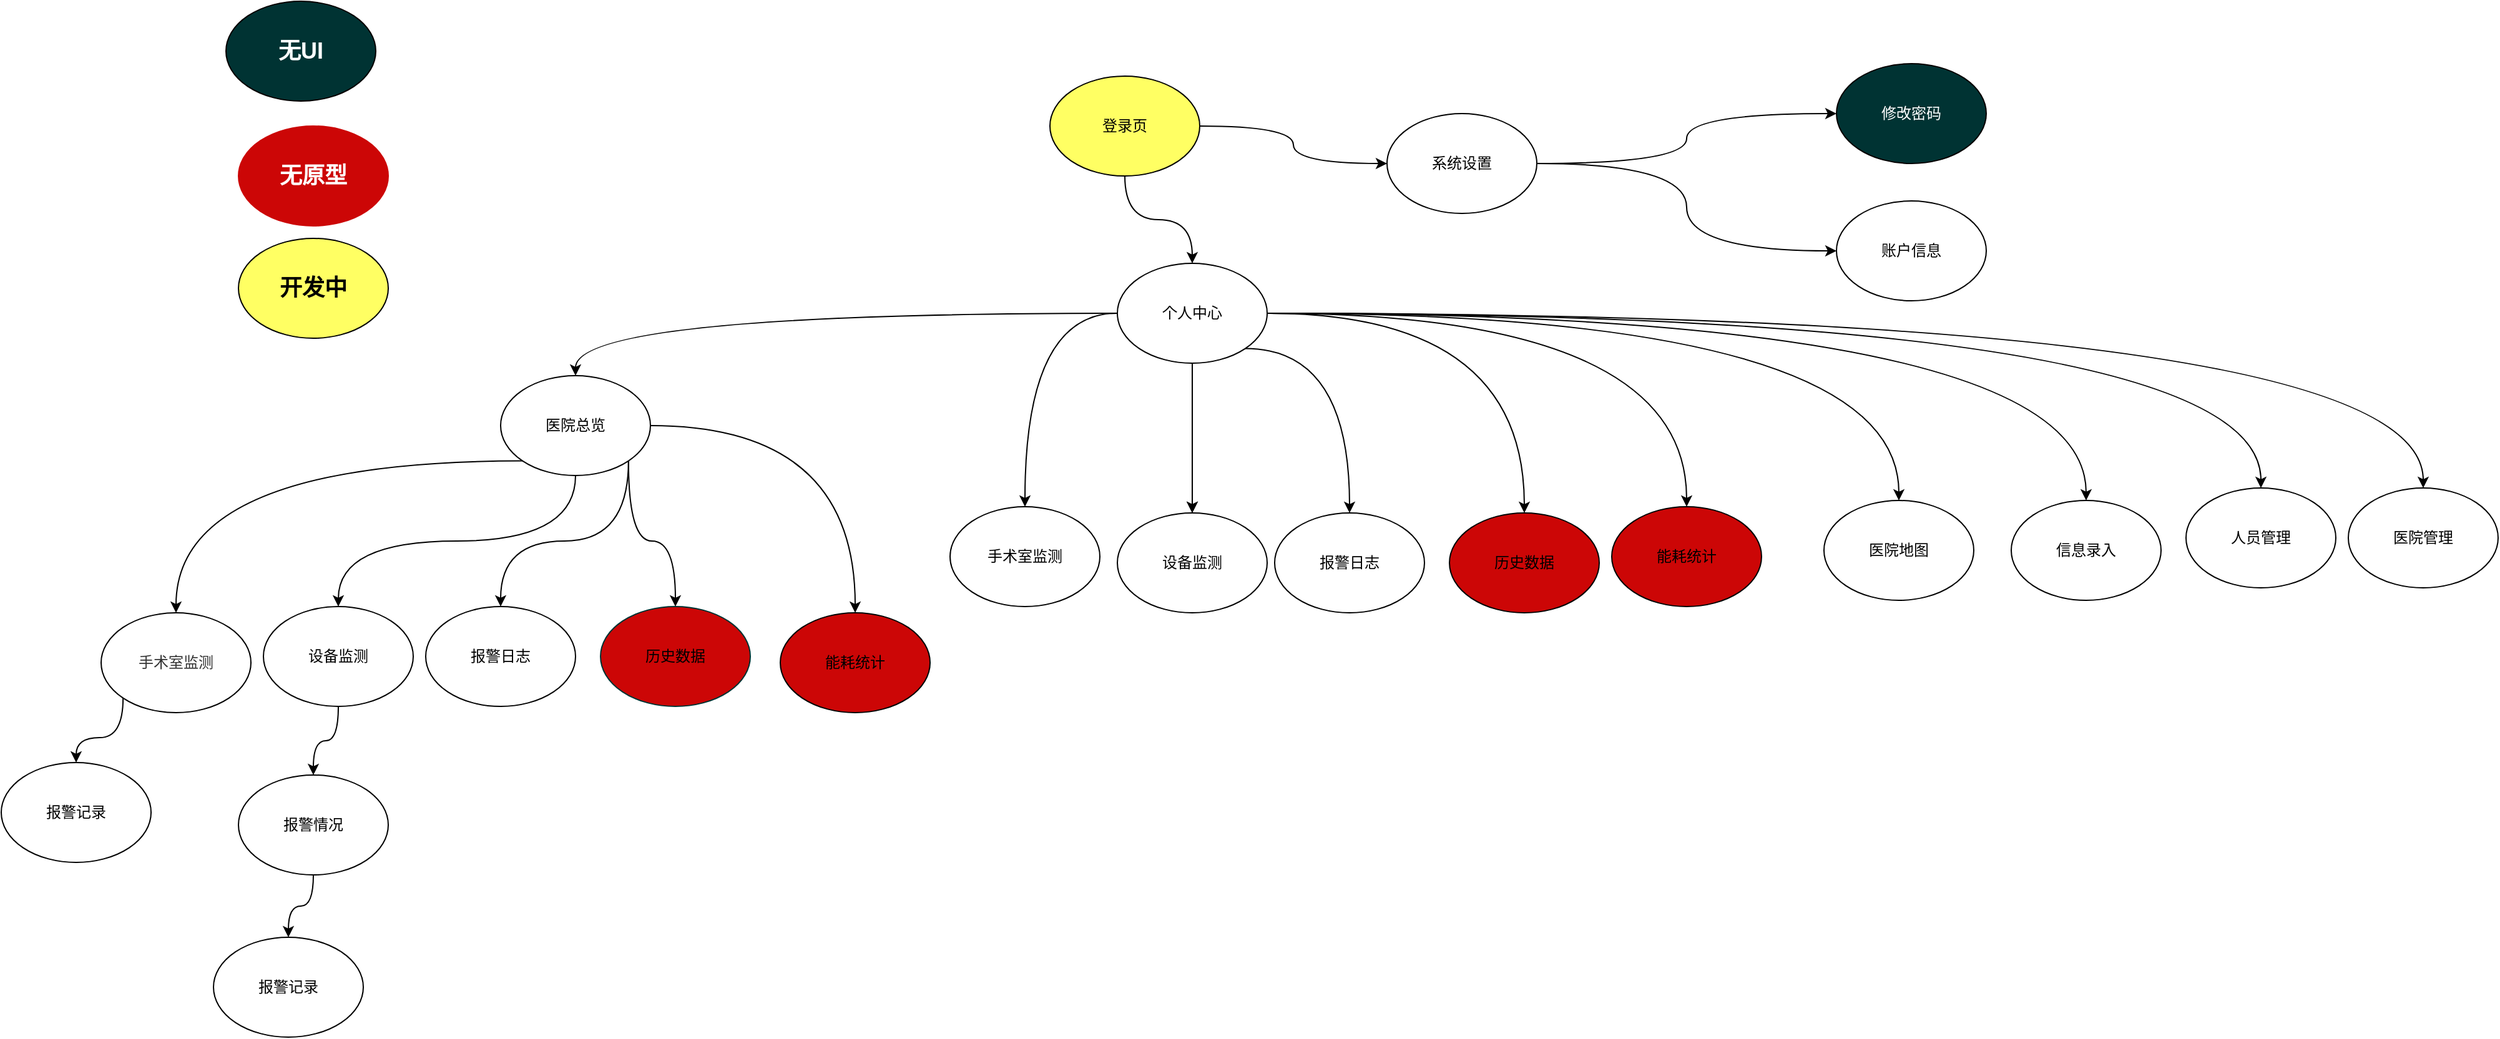 <mxfile version="24.4.8" type="github">
  <diagram name="第 1 页" id="dfqK8mmbEs_2lfWQiHWl">
    <mxGraphModel dx="2876" dy="1066" grid="1" gridSize="10" guides="1" tooltips="1" connect="1" arrows="1" fold="1" page="1" pageScale="1" pageWidth="827" pageHeight="1169" math="0" shadow="0">
      <root>
        <mxCell id="0" />
        <mxCell id="1" parent="0" />
        <mxCell id="iXKEjrRT0Iqb4kzwW5TB-9" style="edgeStyle=orthogonalEdgeStyle;curved=1;rounded=0;orthogonalLoop=1;jettySize=auto;html=1;exitX=0.5;exitY=1;exitDx=0;exitDy=0;" parent="1" source="iXKEjrRT0Iqb4kzwW5TB-1" target="iXKEjrRT0Iqb4kzwW5TB-2" edge="1">
          <mxGeometry relative="1" as="geometry" />
        </mxCell>
        <mxCell id="iXKEjrRT0Iqb4kzwW5TB-50" value="" style="edgeStyle=orthogonalEdgeStyle;curved=1;rounded=0;orthogonalLoop=1;jettySize=auto;html=1;" parent="1" source="iXKEjrRT0Iqb4kzwW5TB-1" target="iXKEjrRT0Iqb4kzwW5TB-49" edge="1">
          <mxGeometry relative="1" as="geometry" />
        </mxCell>
        <mxCell id="iXKEjrRT0Iqb4kzwW5TB-1" value="登录页" style="ellipse;whiteSpace=wrap;html=1;fillColor=#FFFF63;" parent="1" vertex="1">
          <mxGeometry x="300" y="110" width="120" height="80" as="geometry" />
        </mxCell>
        <mxCell id="iXKEjrRT0Iqb4kzwW5TB-8" style="edgeStyle=orthogonalEdgeStyle;curved=1;rounded=0;orthogonalLoop=1;jettySize=auto;html=1;exitX=0;exitY=0.5;exitDx=0;exitDy=0;entryX=0.5;entryY=0;entryDx=0;entryDy=0;" parent="1" source="iXKEjrRT0Iqb4kzwW5TB-2" target="iXKEjrRT0Iqb4kzwW5TB-4" edge="1">
          <mxGeometry relative="1" as="geometry" />
        </mxCell>
        <mxCell id="iXKEjrRT0Iqb4kzwW5TB-28" value="" style="edgeStyle=orthogonalEdgeStyle;curved=1;rounded=0;orthogonalLoop=1;jettySize=auto;html=1;" parent="1" source="iXKEjrRT0Iqb4kzwW5TB-2" target="iXKEjrRT0Iqb4kzwW5TB-27" edge="1">
          <mxGeometry relative="1" as="geometry" />
        </mxCell>
        <mxCell id="iXKEjrRT0Iqb4kzwW5TB-30" value="" style="edgeStyle=orthogonalEdgeStyle;curved=1;rounded=0;orthogonalLoop=1;jettySize=auto;html=1;" parent="1" source="iXKEjrRT0Iqb4kzwW5TB-2" target="iXKEjrRT0Iqb4kzwW5TB-29" edge="1">
          <mxGeometry relative="1" as="geometry" />
        </mxCell>
        <mxCell id="iXKEjrRT0Iqb4kzwW5TB-31" value="" style="edgeStyle=orthogonalEdgeStyle;curved=1;rounded=0;orthogonalLoop=1;jettySize=auto;html=1;" parent="1" source="iXKEjrRT0Iqb4kzwW5TB-2" target="iXKEjrRT0Iqb4kzwW5TB-29" edge="1">
          <mxGeometry relative="1" as="geometry" />
        </mxCell>
        <mxCell id="iXKEjrRT0Iqb4kzwW5TB-33" style="edgeStyle=orthogonalEdgeStyle;curved=1;rounded=0;orthogonalLoop=1;jettySize=auto;html=1;exitX=1;exitY=1;exitDx=0;exitDy=0;" parent="1" source="iXKEjrRT0Iqb4kzwW5TB-2" target="iXKEjrRT0Iqb4kzwW5TB-32" edge="1">
          <mxGeometry relative="1" as="geometry" />
        </mxCell>
        <mxCell id="iXKEjrRT0Iqb4kzwW5TB-36" style="edgeStyle=orthogonalEdgeStyle;curved=1;rounded=0;orthogonalLoop=1;jettySize=auto;html=1;exitX=1;exitY=0.5;exitDx=0;exitDy=0;" parent="1" source="iXKEjrRT0Iqb4kzwW5TB-2" target="iXKEjrRT0Iqb4kzwW5TB-34" edge="1">
          <mxGeometry relative="1" as="geometry" />
        </mxCell>
        <mxCell id="iXKEjrRT0Iqb4kzwW5TB-37" style="edgeStyle=orthogonalEdgeStyle;curved=1;rounded=0;orthogonalLoop=1;jettySize=auto;html=1;exitX=1;exitY=0.5;exitDx=0;exitDy=0;entryX=0.5;entryY=0;entryDx=0;entryDy=0;" parent="1" source="iXKEjrRT0Iqb4kzwW5TB-2" target="iXKEjrRT0Iqb4kzwW5TB-35" edge="1">
          <mxGeometry relative="1" as="geometry" />
        </mxCell>
        <mxCell id="iXKEjrRT0Iqb4kzwW5TB-39" value="" style="edgeStyle=orthogonalEdgeStyle;curved=1;rounded=0;orthogonalLoop=1;jettySize=auto;html=1;" parent="1" source="iXKEjrRT0Iqb4kzwW5TB-2" target="iXKEjrRT0Iqb4kzwW5TB-38" edge="1">
          <mxGeometry relative="1" as="geometry" />
        </mxCell>
        <mxCell id="iXKEjrRT0Iqb4kzwW5TB-41" value="" style="edgeStyle=orthogonalEdgeStyle;curved=1;rounded=0;orthogonalLoop=1;jettySize=auto;html=1;" parent="1" source="iXKEjrRT0Iqb4kzwW5TB-2" target="iXKEjrRT0Iqb4kzwW5TB-40" edge="1">
          <mxGeometry relative="1" as="geometry" />
        </mxCell>
        <mxCell id="iXKEjrRT0Iqb4kzwW5TB-44" value="" style="edgeStyle=orthogonalEdgeStyle;curved=1;rounded=0;orthogonalLoop=1;jettySize=auto;html=1;" parent="1" source="iXKEjrRT0Iqb4kzwW5TB-2" target="iXKEjrRT0Iqb4kzwW5TB-43" edge="1">
          <mxGeometry relative="1" as="geometry" />
        </mxCell>
        <mxCell id="iXKEjrRT0Iqb4kzwW5TB-46" value="" style="edgeStyle=orthogonalEdgeStyle;curved=1;rounded=0;orthogonalLoop=1;jettySize=auto;html=1;" parent="1" source="iXKEjrRT0Iqb4kzwW5TB-2" target="iXKEjrRT0Iqb4kzwW5TB-45" edge="1">
          <mxGeometry relative="1" as="geometry" />
        </mxCell>
        <mxCell id="iXKEjrRT0Iqb4kzwW5TB-2" value="个人中心" style="ellipse;whiteSpace=wrap;html=1;" parent="1" vertex="1">
          <mxGeometry x="354" y="260" width="120" height="80" as="geometry" />
        </mxCell>
        <mxCell id="iXKEjrRT0Iqb4kzwW5TB-16" style="edgeStyle=orthogonalEdgeStyle;curved=1;rounded=0;orthogonalLoop=1;jettySize=auto;html=1;exitX=0;exitY=1;exitDx=0;exitDy=0;" parent="1" source="iXKEjrRT0Iqb4kzwW5TB-4" target="iXKEjrRT0Iqb4kzwW5TB-15" edge="1">
          <mxGeometry relative="1" as="geometry" />
        </mxCell>
        <mxCell id="iXKEjrRT0Iqb4kzwW5TB-17" style="edgeStyle=orthogonalEdgeStyle;curved=1;rounded=0;orthogonalLoop=1;jettySize=auto;html=1;exitX=0.5;exitY=1;exitDx=0;exitDy=0;" parent="1" source="iXKEjrRT0Iqb4kzwW5TB-4" target="iXKEjrRT0Iqb4kzwW5TB-10" edge="1">
          <mxGeometry relative="1" as="geometry" />
        </mxCell>
        <mxCell id="iXKEjrRT0Iqb4kzwW5TB-18" style="edgeStyle=orthogonalEdgeStyle;curved=1;rounded=0;orthogonalLoop=1;jettySize=auto;html=1;exitX=1;exitY=1;exitDx=0;exitDy=0;entryX=0.5;entryY=0;entryDx=0;entryDy=0;" parent="1" source="iXKEjrRT0Iqb4kzwW5TB-4" target="iXKEjrRT0Iqb4kzwW5TB-11" edge="1">
          <mxGeometry relative="1" as="geometry" />
        </mxCell>
        <mxCell id="iXKEjrRT0Iqb4kzwW5TB-19" style="edgeStyle=orthogonalEdgeStyle;curved=1;rounded=0;orthogonalLoop=1;jettySize=auto;html=1;exitX=1;exitY=1;exitDx=0;exitDy=0;" parent="1" source="iXKEjrRT0Iqb4kzwW5TB-4" target="iXKEjrRT0Iqb4kzwW5TB-12" edge="1">
          <mxGeometry relative="1" as="geometry" />
        </mxCell>
        <mxCell id="iXKEjrRT0Iqb4kzwW5TB-20" style="edgeStyle=orthogonalEdgeStyle;curved=1;rounded=0;orthogonalLoop=1;jettySize=auto;html=1;exitX=1;exitY=0.5;exitDx=0;exitDy=0;" parent="1" source="iXKEjrRT0Iqb4kzwW5TB-4" target="iXKEjrRT0Iqb4kzwW5TB-13" edge="1">
          <mxGeometry relative="1" as="geometry" />
        </mxCell>
        <mxCell id="iXKEjrRT0Iqb4kzwW5TB-4" value="医院总览" style="ellipse;whiteSpace=wrap;html=1;" parent="1" vertex="1">
          <mxGeometry x="-140" y="350" width="120" height="80" as="geometry" />
        </mxCell>
        <mxCell id="iXKEjrRT0Iqb4kzwW5TB-24" value="" style="edgeStyle=orthogonalEdgeStyle;curved=1;rounded=0;orthogonalLoop=1;jettySize=auto;html=1;" parent="1" source="iXKEjrRT0Iqb4kzwW5TB-10" target="iXKEjrRT0Iqb4kzwW5TB-23" edge="1">
          <mxGeometry relative="1" as="geometry" />
        </mxCell>
        <mxCell id="iXKEjrRT0Iqb4kzwW5TB-10" value="设备监测" style="ellipse;whiteSpace=wrap;html=1;" parent="1" vertex="1">
          <mxGeometry x="-330" y="535" width="120" height="80" as="geometry" />
        </mxCell>
        <mxCell id="iXKEjrRT0Iqb4kzwW5TB-11" value="报警日志" style="ellipse;whiteSpace=wrap;html=1;fillColor=default;" parent="1" vertex="1">
          <mxGeometry x="-200" y="535" width="120" height="80" as="geometry" />
        </mxCell>
        <mxCell id="iXKEjrRT0Iqb4kzwW5TB-12" value="历史数据" style="ellipse;whiteSpace=wrap;html=1;fillColor=#CC0606;strokeColor=#003333;" parent="1" vertex="1">
          <mxGeometry x="-60" y="535" width="120" height="80" as="geometry" />
        </mxCell>
        <mxCell id="iXKEjrRT0Iqb4kzwW5TB-13" value="能耗统计" style="ellipse;whiteSpace=wrap;html=1;fillColor=#CC0606;" parent="1" vertex="1">
          <mxGeometry x="84" y="540" width="120" height="80" as="geometry" />
        </mxCell>
        <mxCell id="iXKEjrRT0Iqb4kzwW5TB-22" style="edgeStyle=orthogonalEdgeStyle;curved=1;rounded=0;orthogonalLoop=1;jettySize=auto;html=1;exitX=0;exitY=1;exitDx=0;exitDy=0;" parent="1" source="iXKEjrRT0Iqb4kzwW5TB-15" target="iXKEjrRT0Iqb4kzwW5TB-21" edge="1">
          <mxGeometry relative="1" as="geometry" />
        </mxCell>
        <mxCell id="iXKEjrRT0Iqb4kzwW5TB-15" value="&lt;span style=&quot;color: rgb(51, 51, 51); font-family: &amp;quot;Arial Normal&amp;quot;, Arial, sans-serif; text-align: left; text-wrap: nowrap;&quot;&gt;手术室监测&lt;/span&gt;" style="ellipse;whiteSpace=wrap;html=1;" parent="1" vertex="1">
          <mxGeometry x="-460" y="540" width="120" height="80" as="geometry" />
        </mxCell>
        <mxCell id="iXKEjrRT0Iqb4kzwW5TB-21" value="报警记录" style="ellipse;whiteSpace=wrap;html=1;" parent="1" vertex="1">
          <mxGeometry x="-540" y="660" width="120" height="80" as="geometry" />
        </mxCell>
        <mxCell id="iXKEjrRT0Iqb4kzwW5TB-26" value="" style="edgeStyle=orthogonalEdgeStyle;curved=1;rounded=0;orthogonalLoop=1;jettySize=auto;html=1;" parent="1" source="iXKEjrRT0Iqb4kzwW5TB-23" target="iXKEjrRT0Iqb4kzwW5TB-25" edge="1">
          <mxGeometry relative="1" as="geometry" />
        </mxCell>
        <mxCell id="iXKEjrRT0Iqb4kzwW5TB-23" value="报警情况" style="ellipse;whiteSpace=wrap;html=1;" parent="1" vertex="1">
          <mxGeometry x="-350" y="670" width="120" height="80" as="geometry" />
        </mxCell>
        <mxCell id="iXKEjrRT0Iqb4kzwW5TB-25" value="报警记录" style="ellipse;whiteSpace=wrap;html=1;" parent="1" vertex="1">
          <mxGeometry x="-370" y="800" width="120" height="80" as="geometry" />
        </mxCell>
        <mxCell id="iXKEjrRT0Iqb4kzwW5TB-27" value="手术室监测" style="ellipse;whiteSpace=wrap;html=1;" parent="1" vertex="1">
          <mxGeometry x="220" y="455" width="120" height="80" as="geometry" />
        </mxCell>
        <mxCell id="iXKEjrRT0Iqb4kzwW5TB-29" value="设备监测" style="ellipse;whiteSpace=wrap;html=1;" parent="1" vertex="1">
          <mxGeometry x="354" y="460" width="120" height="80" as="geometry" />
        </mxCell>
        <mxCell id="iXKEjrRT0Iqb4kzwW5TB-32" value="报警日志" style="ellipse;whiteSpace=wrap;html=1;" parent="1" vertex="1">
          <mxGeometry x="480" y="460" width="120" height="80" as="geometry" />
        </mxCell>
        <mxCell id="iXKEjrRT0Iqb4kzwW5TB-34" value="历史数据" style="ellipse;whiteSpace=wrap;html=1;fillColor=#CC0606;" parent="1" vertex="1">
          <mxGeometry x="620" y="460" width="120" height="80" as="geometry" />
        </mxCell>
        <mxCell id="iXKEjrRT0Iqb4kzwW5TB-35" value="能耗统计" style="ellipse;whiteSpace=wrap;html=1;fillColor=#CC0606;" parent="1" vertex="1">
          <mxGeometry x="750" y="455" width="120" height="80" as="geometry" />
        </mxCell>
        <mxCell id="iXKEjrRT0Iqb4kzwW5TB-38" value="医院地图" style="ellipse;whiteSpace=wrap;html=1;" parent="1" vertex="1">
          <mxGeometry x="920" y="450" width="120" height="80" as="geometry" />
        </mxCell>
        <mxCell id="iXKEjrRT0Iqb4kzwW5TB-40" value="信息录入" style="ellipse;whiteSpace=wrap;html=1;" parent="1" vertex="1">
          <mxGeometry x="1070" y="450" width="120" height="80" as="geometry" />
        </mxCell>
        <mxCell id="iXKEjrRT0Iqb4kzwW5TB-43" value="人员管理" style="ellipse;whiteSpace=wrap;html=1;" parent="1" vertex="1">
          <mxGeometry x="1210" y="440" width="120" height="80" as="geometry" />
        </mxCell>
        <mxCell id="iXKEjrRT0Iqb4kzwW5TB-45" value="医院管理" style="ellipse;whiteSpace=wrap;html=1;" parent="1" vertex="1">
          <mxGeometry x="1340" y="440" width="120" height="80" as="geometry" />
        </mxCell>
        <mxCell id="iXKEjrRT0Iqb4kzwW5TB-47" value="无原型" style="ellipse;whiteSpace=wrap;html=1;strokeColor=#CC0606;fillColor=#CC0606;fontColor=#FFFFFF;fontSize=18;fontStyle=1" parent="1" vertex="1">
          <mxGeometry x="-350" y="150" width="120" height="80" as="geometry" />
        </mxCell>
        <mxCell id="iXKEjrRT0Iqb4kzwW5TB-48" value="无UI" style="ellipse;whiteSpace=wrap;html=1;fillColor=#003333;fontColor=#FFFFFF;fontSize=18;fontStyle=1" parent="1" vertex="1">
          <mxGeometry x="-360" y="50" width="120" height="80" as="geometry" />
        </mxCell>
        <mxCell id="iXKEjrRT0Iqb4kzwW5TB-52" value="" style="edgeStyle=orthogonalEdgeStyle;curved=1;rounded=0;orthogonalLoop=1;jettySize=auto;html=1;" parent="1" source="iXKEjrRT0Iqb4kzwW5TB-49" target="iXKEjrRT0Iqb4kzwW5TB-51" edge="1">
          <mxGeometry relative="1" as="geometry" />
        </mxCell>
        <mxCell id="iXKEjrRT0Iqb4kzwW5TB-54" value="" style="edgeStyle=orthogonalEdgeStyle;curved=1;rounded=0;orthogonalLoop=1;jettySize=auto;html=1;" parent="1" source="iXKEjrRT0Iqb4kzwW5TB-49" target="iXKEjrRT0Iqb4kzwW5TB-53" edge="1">
          <mxGeometry relative="1" as="geometry" />
        </mxCell>
        <mxCell id="iXKEjrRT0Iqb4kzwW5TB-49" value="系统设置" style="ellipse;whiteSpace=wrap;html=1;" parent="1" vertex="1">
          <mxGeometry x="570" y="140" width="120" height="80" as="geometry" />
        </mxCell>
        <mxCell id="iXKEjrRT0Iqb4kzwW5TB-51" value="账户信息" style="ellipse;whiteSpace=wrap;html=1;" parent="1" vertex="1">
          <mxGeometry x="930" y="210" width="120" height="80" as="geometry" />
        </mxCell>
        <mxCell id="iXKEjrRT0Iqb4kzwW5TB-53" value="修改密码" style="ellipse;whiteSpace=wrap;html=1;fillColor=#003333;fontColor=#FFFFFF;" parent="1" vertex="1">
          <mxGeometry x="930" y="100" width="120" height="80" as="geometry" />
        </mxCell>
        <mxCell id="F5yDbKE85MqTo-WNDFv9-1" value="开发中" style="ellipse;whiteSpace=wrap;html=1;fillColor=#FFFF63;fontSize=18;fontStyle=1" vertex="1" parent="1">
          <mxGeometry x="-350" y="240" width="120" height="80" as="geometry" />
        </mxCell>
      </root>
    </mxGraphModel>
  </diagram>
</mxfile>
